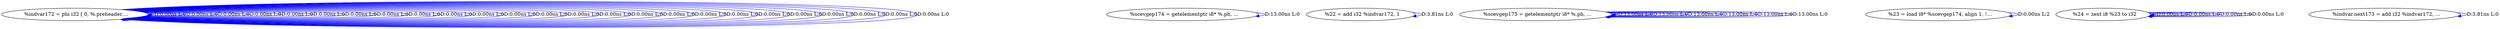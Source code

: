 digraph {
Node0x4153950[label="  %indvar172 = phi i32 [ 0, %.preheader...."];
Node0x4153950 -> Node0x4153950[label="D:0.00ns L:0",color=blue];
Node0x4153950 -> Node0x4153950[label="D:0.00ns L:0",color=blue];
Node0x4153950 -> Node0x4153950[label="D:0.00ns L:0",color=blue];
Node0x4153950 -> Node0x4153950[label="D:0.00ns L:0",color=blue];
Node0x4153950 -> Node0x4153950[label="D:0.00ns L:0",color=blue];
Node0x4153950 -> Node0x4153950[label="D:0.00ns L:0",color=blue];
Node0x4153950 -> Node0x4153950[label="D:0.00ns L:0",color=blue];
Node0x4153950 -> Node0x4153950[label="D:0.00ns L:0",color=blue];
Node0x4153950 -> Node0x4153950[label="D:0.00ns L:0",color=blue];
Node0x4153950 -> Node0x4153950[label="D:0.00ns L:0",color=blue];
Node0x4153950 -> Node0x4153950[label="D:0.00ns L:0",color=blue];
Node0x4153950 -> Node0x4153950[label="D:0.00ns L:0",color=blue];
Node0x4153950 -> Node0x4153950[label="D:0.00ns L:0",color=blue];
Node0x4153950 -> Node0x4153950[label="D:0.00ns L:0",color=blue];
Node0x4153950 -> Node0x4153950[label="D:0.00ns L:0",color=blue];
Node0x4153950 -> Node0x4153950[label="D:0.00ns L:0",color=blue];
Node0x4153950 -> Node0x4153950[label="D:0.00ns L:0",color=blue];
Node0x4153950 -> Node0x4153950[label="D:0.00ns L:0",color=blue];
Node0x4153950 -> Node0x4153950[label="D:0.00ns L:0",color=blue];
Node0x4153950 -> Node0x4153950[label="D:0.00ns L:0",color=blue];
Node0x4153950 -> Node0x4153950[label="D:0.00ns L:0",color=blue];
Node0x4153950 -> Node0x4153950[label="D:0.00ns L:0",color=blue];
Node0x4153950 -> Node0x4153950[label="D:0.00ns L:0",color=blue];
Node0x4153950 -> Node0x4153950[label="D:0.00ns L:0",color=blue];
Node0x4153950 -> Node0x4153950[label="D:0.00ns L:0",color=blue];
Node0x4153a90[label="  %scevgep174 = getelementptr i8* %.ph, ..."];
Node0x4153a90 -> Node0x4153a90[label="D:13.00ns L:0",color=blue];
Node0x4153bd0[label="  %22 = add i32 %indvar172, 1"];
Node0x4153bd0 -> Node0x4153bd0[label="D:3.81ns L:0",color=blue];
Node0x4153d10[label="  %scevgep175 = getelementptr i8* %.ph, ..."];
Node0x4153d10 -> Node0x4153d10[label="D:13.00ns L:0",color=blue];
Node0x4153d10 -> Node0x4153d10[label="D:13.00ns L:0",color=blue];
Node0x4153d10 -> Node0x4153d10[label="D:13.00ns L:0",color=blue];
Node0x4153d10 -> Node0x4153d10[label="D:13.00ns L:0",color=blue];
Node0x4153d10 -> Node0x4153d10[label="D:13.00ns L:0",color=blue];
Node0x4153d10 -> Node0x4153d10[label="D:13.00ns L:0",color=blue];
Node0x4153e50[label="  %23 = load i8* %scevgep174, align 1, !..."];
Node0x4153e50 -> Node0x4153e50[label="D:0.00ns L:2",color=blue];
Node0x4153f90[label="  %24 = zext i8 %23 to i32"];
Node0x4153f90 -> Node0x4153f90[label="D:0.00ns L:0",color=blue];
Node0x4153f90 -> Node0x4153f90[label="D:0.00ns L:0",color=blue];
Node0x4153f90 -> Node0x4153f90[label="D:0.00ns L:0",color=blue];
Node0x4153f90 -> Node0x4153f90[label="D:0.00ns L:0",color=blue];
Node0x41540d0[label="  %indvar.next173 = add i32 %indvar172, ..."];
Node0x41540d0 -> Node0x41540d0[label="D:3.81ns L:0",color=blue];
}

